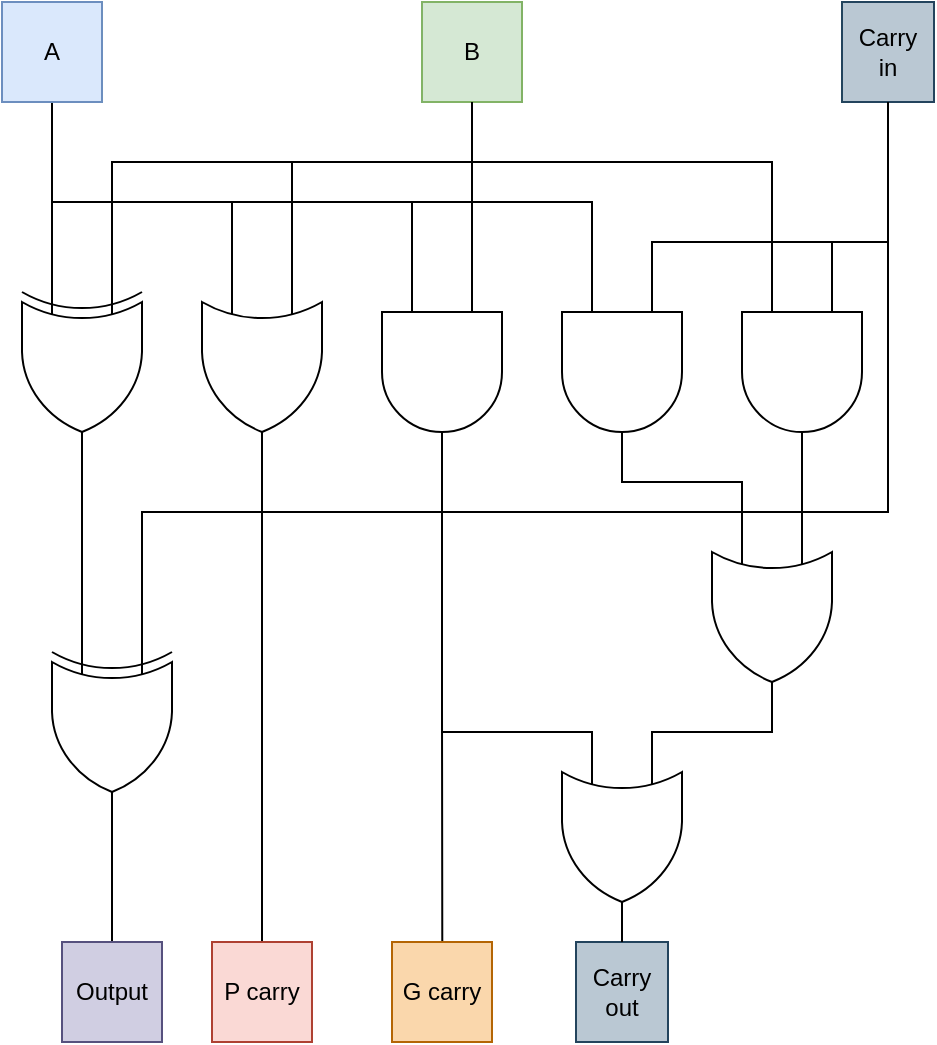 <mxfile version="13.7.3" type="device"><diagram id="HXkrEbdJb-TZXvurKwUL" name="Page-1"><mxGraphModel dx="782" dy="766" grid="1" gridSize="5" guides="1" tooltips="1" connect="1" arrows="1" fold="1" page="1" pageScale="1" pageWidth="827" pageHeight="1169" math="0" shadow="0"><root><mxCell id="0"/><mxCell id="1" parent="0"/><mxCell id="UWAfLW0navCCMFlqOWJi-104" style="edgeStyle=orthogonalEdgeStyle;rounded=0;orthogonalLoop=1;jettySize=auto;html=1;entryX=0;entryY=0.75;entryDx=0;entryDy=0;entryPerimeter=0;endArrow=none;endFill=0;strokeColor=#000000;" parent="1" source="UWAfLW0navCCMFlqOWJi-1" target="UWAfLW0navCCMFlqOWJi-3" edge="1"><mxGeometry relative="1" as="geometry"/></mxCell><mxCell id="UWAfLW0navCCMFlqOWJi-1" value="A" style="rounded=0;whiteSpace=wrap;html=1;fillColor=#dae8fc;strokeColor=#6c8ebf;" parent="1" vertex="1"><mxGeometry x="280" y="40" width="50" height="50" as="geometry"/></mxCell><mxCell id="UWAfLW0navCCMFlqOWJi-105" style="edgeStyle=orthogonalEdgeStyle;rounded=0;orthogonalLoop=1;jettySize=auto;html=1;entryX=0;entryY=0.25;entryDx=0;entryDy=0;entryPerimeter=0;endArrow=none;endFill=0;strokeColor=#000000;" parent="1" source="UWAfLW0navCCMFlqOWJi-2" target="UWAfLW0navCCMFlqOWJi-3" edge="1"><mxGeometry relative="1" as="geometry"><Array as="points"><mxPoint x="515" y="120"/><mxPoint x="335" y="120"/></Array></mxGeometry></mxCell><mxCell id="UWAfLW0navCCMFlqOWJi-106" style="edgeStyle=orthogonalEdgeStyle;rounded=0;orthogonalLoop=1;jettySize=auto;html=1;entryX=0;entryY=0.25;entryDx=0;entryDy=0;entryPerimeter=0;endArrow=none;endFill=0;strokeColor=#000000;" parent="1" source="UWAfLW0navCCMFlqOWJi-2" target="UWAfLW0navCCMFlqOWJi-103" edge="1"><mxGeometry relative="1" as="geometry"/></mxCell><mxCell id="UWAfLW0navCCMFlqOWJi-2" value="B" style="rounded=0;whiteSpace=wrap;html=1;fillColor=#d5e8d4;strokeColor=#82b366;" parent="1" vertex="1"><mxGeometry x="490" y="40" width="50" height="50" as="geometry"/></mxCell><mxCell id="UWAfLW0navCCMFlqOWJi-101" style="edgeStyle=orthogonalEdgeStyle;rounded=0;orthogonalLoop=1;jettySize=auto;html=1;exitX=1;exitY=0.5;exitDx=0;exitDy=0;exitPerimeter=0;entryX=0;entryY=0.75;entryDx=0;entryDy=0;entryPerimeter=0;endArrow=none;endFill=0;strokeColor=#000000;" parent="1" source="UWAfLW0navCCMFlqOWJi-3" target="UWAfLW0navCCMFlqOWJi-100" edge="1"><mxGeometry relative="1" as="geometry"><Array as="points"><mxPoint x="320" y="335"/><mxPoint x="320" y="335"/></Array></mxGeometry></mxCell><mxCell id="UWAfLW0navCCMFlqOWJi-3" value="" style="verticalLabelPosition=bottom;shadow=0;dashed=0;align=center;html=1;verticalAlign=top;shape=mxgraph.electrical.logic_gates.logic_gate;operation=xor;direction=south;" parent="1" vertex="1"><mxGeometry x="290" y="175" width="60" height="100" as="geometry"/></mxCell><mxCell id="UWAfLW0navCCMFlqOWJi-7" value="Carry&lt;br&gt;in" style="rounded=0;whiteSpace=wrap;html=1;fillColor=#bac8d3;strokeColor=#23445d;" parent="1" vertex="1"><mxGeometry x="700" y="40" width="46" height="50" as="geometry"/></mxCell><mxCell id="UWAfLW0navCCMFlqOWJi-109" style="edgeStyle=orthogonalEdgeStyle;rounded=0;orthogonalLoop=1;jettySize=auto;html=1;entryX=0.5;entryY=0;entryDx=0;entryDy=0;endArrow=none;endFill=0;strokeColor=#000000;" parent="1" source="UWAfLW0navCCMFlqOWJi-100" target="UWAfLW0navCCMFlqOWJi-108" edge="1"><mxGeometry relative="1" as="geometry"/></mxCell><mxCell id="UWAfLW0navCCMFlqOWJi-124" style="edgeStyle=orthogonalEdgeStyle;rounded=0;orthogonalLoop=1;jettySize=auto;html=1;exitX=0;exitY=0.25;exitDx=0;exitDy=0;exitPerimeter=0;entryX=0.5;entryY=1;entryDx=0;entryDy=0;endArrow=none;endFill=0;strokeColor=#000000;" parent="1" source="UWAfLW0navCCMFlqOWJi-100" target="UWAfLW0navCCMFlqOWJi-7" edge="1"><mxGeometry relative="1" as="geometry"><Array as="points"><mxPoint x="350" y="295"/><mxPoint x="723" y="295"/></Array></mxGeometry></mxCell><mxCell id="UWAfLW0navCCMFlqOWJi-100" value="" style="verticalLabelPosition=bottom;shadow=0;dashed=0;align=center;html=1;verticalAlign=top;shape=mxgraph.electrical.logic_gates.logic_gate;operation=xor;direction=south;" parent="1" vertex="1"><mxGeometry x="305" y="355" width="60" height="100" as="geometry"/></mxCell><mxCell id="UWAfLW0navCCMFlqOWJi-107" style="edgeStyle=orthogonalEdgeStyle;rounded=0;orthogonalLoop=1;jettySize=auto;html=1;exitX=0;exitY=0.75;exitDx=0;exitDy=0;exitPerimeter=0;endArrow=none;endFill=0;strokeColor=#000000;" parent="1" source="UWAfLW0navCCMFlqOWJi-103" edge="1"><mxGeometry relative="1" as="geometry"><mxPoint x="305.0" y="100.0" as="targetPoint"/><Array as="points"><mxPoint x="485" y="140"/><mxPoint x="305" y="140"/></Array></mxGeometry></mxCell><mxCell id="UWAfLW0navCCMFlqOWJi-117" style="edgeStyle=orthogonalEdgeStyle;rounded=0;orthogonalLoop=1;jettySize=auto;html=1;exitX=1;exitY=0.5;exitDx=0;exitDy=0;exitPerimeter=0;endArrow=none;endFill=0;strokeColor=#000000;" parent="1" source="UWAfLW0navCCMFlqOWJi-103" edge="1"><mxGeometry relative="1" as="geometry"><mxPoint x="500.143" y="510" as="targetPoint"/></mxGeometry></mxCell><mxCell id="UWAfLW0navCCMFlqOWJi-103" value="" style="verticalLabelPosition=bottom;shadow=0;dashed=0;align=center;html=1;verticalAlign=top;shape=mxgraph.electrical.logic_gates.logic_gate;operation=and;direction=south;" parent="1" vertex="1"><mxGeometry x="470" y="175" width="60" height="100" as="geometry"/></mxCell><mxCell id="UWAfLW0navCCMFlqOWJi-108" value="Output" style="rounded=0;whiteSpace=wrap;html=1;fillColor=#d0cee2;strokeColor=#56517e;" parent="1" vertex="1"><mxGeometry x="310" y="510" width="50" height="50" as="geometry"/></mxCell><mxCell id="UWAfLW0navCCMFlqOWJi-111" style="edgeStyle=orthogonalEdgeStyle;rounded=0;orthogonalLoop=1;jettySize=auto;html=1;exitX=0;exitY=0.25;exitDx=0;exitDy=0;exitPerimeter=0;endArrow=none;endFill=0;strokeColor=#000000;" parent="1" source="UWAfLW0navCCMFlqOWJi-110" edge="1"><mxGeometry relative="1" as="geometry"><mxPoint x="425" y="120" as="targetPoint"/></mxGeometry></mxCell><mxCell id="UWAfLW0navCCMFlqOWJi-112" style="edgeStyle=orthogonalEdgeStyle;rounded=0;orthogonalLoop=1;jettySize=auto;html=1;exitX=0;exitY=0.75;exitDx=0;exitDy=0;exitPerimeter=0;endArrow=none;endFill=0;strokeColor=#000000;" parent="1" source="UWAfLW0navCCMFlqOWJi-110" edge="1"><mxGeometry relative="1" as="geometry"><mxPoint x="395" y="140" as="targetPoint"/></mxGeometry></mxCell><mxCell id="UWAfLW0navCCMFlqOWJi-114" style="edgeStyle=orthogonalEdgeStyle;rounded=0;orthogonalLoop=1;jettySize=auto;html=1;entryX=0.5;entryY=0;entryDx=0;entryDy=0;endArrow=none;endFill=0;strokeColor=#000000;" parent="1" source="UWAfLW0navCCMFlqOWJi-110" target="UWAfLW0navCCMFlqOWJi-113" edge="1"><mxGeometry relative="1" as="geometry"/></mxCell><mxCell id="UWAfLW0navCCMFlqOWJi-110" value="" style="verticalLabelPosition=bottom;shadow=0;dashed=0;align=center;html=1;verticalAlign=top;shape=mxgraph.electrical.logic_gates.logic_gate;operation=or;direction=south;" parent="1" vertex="1"><mxGeometry x="380" y="175" width="60" height="100" as="geometry"/></mxCell><mxCell id="UWAfLW0navCCMFlqOWJi-113" value="P carry" style="rounded=0;whiteSpace=wrap;html=1;fillColor=#fad9d5;strokeColor=#ae4132;" parent="1" vertex="1"><mxGeometry x="385" y="510" width="50" height="50" as="geometry"/></mxCell><mxCell id="UWAfLW0navCCMFlqOWJi-115" value="G carry" style="rounded=0;whiteSpace=wrap;html=1;fillColor=#fad7ac;strokeColor=#b46504;" parent="1" vertex="1"><mxGeometry x="475" y="510" width="50" height="50" as="geometry"/></mxCell><mxCell id="UWAfLW0navCCMFlqOWJi-116" value="Carry&lt;br&gt;out" style="rounded=0;whiteSpace=wrap;html=1;fillColor=#bac8d3;strokeColor=#23445d;" parent="1" vertex="1"><mxGeometry x="567" y="510" width="46" height="50" as="geometry"/></mxCell><mxCell id="UWAfLW0navCCMFlqOWJi-120" style="edgeStyle=orthogonalEdgeStyle;rounded=0;orthogonalLoop=1;jettySize=auto;html=1;exitX=0;exitY=0.75;exitDx=0;exitDy=0;exitPerimeter=0;endArrow=none;endFill=0;strokeColor=#000000;" parent="1" source="UWAfLW0navCCMFlqOWJi-118" edge="1"><mxGeometry relative="1" as="geometry"><mxPoint x="485" y="140" as="targetPoint"/><Array as="points"><mxPoint x="575" y="140"/></Array></mxGeometry></mxCell><mxCell id="UWAfLW0navCCMFlqOWJi-121" style="edgeStyle=orthogonalEdgeStyle;rounded=0;orthogonalLoop=1;jettySize=auto;html=1;exitX=0;exitY=0.25;exitDx=0;exitDy=0;exitPerimeter=0;entryX=0.5;entryY=1;entryDx=0;entryDy=0;endArrow=none;endFill=0;strokeColor=#000000;" parent="1" source="UWAfLW0navCCMFlqOWJi-118" target="UWAfLW0navCCMFlqOWJi-7" edge="1"><mxGeometry relative="1" as="geometry"><Array as="points"><mxPoint x="605" y="160"/><mxPoint x="723" y="160"/></Array></mxGeometry></mxCell><mxCell id="UWAfLW0navCCMFlqOWJi-130" style="edgeStyle=orthogonalEdgeStyle;rounded=0;orthogonalLoop=1;jettySize=auto;html=1;entryX=0;entryY=0.75;entryDx=0;entryDy=0;entryPerimeter=0;endArrow=none;endFill=0;strokeColor=#000000;" parent="1" source="UWAfLW0navCCMFlqOWJi-118" target="UWAfLW0navCCMFlqOWJi-128" edge="1"><mxGeometry relative="1" as="geometry"><Array as="points"><mxPoint x="590" y="280"/><mxPoint x="650" y="280"/></Array></mxGeometry></mxCell><mxCell id="UWAfLW0navCCMFlqOWJi-118" value="" style="verticalLabelPosition=bottom;shadow=0;dashed=0;align=center;html=1;verticalAlign=top;shape=mxgraph.electrical.logic_gates.logic_gate;operation=and;direction=south;" parent="1" vertex="1"><mxGeometry x="560" y="175" width="60" height="100" as="geometry"/></mxCell><mxCell id="UWAfLW0navCCMFlqOWJi-122" style="edgeStyle=orthogonalEdgeStyle;rounded=0;orthogonalLoop=1;jettySize=auto;html=1;exitX=0;exitY=0.25;exitDx=0;exitDy=0;exitPerimeter=0;endArrow=none;endFill=0;strokeColor=#000000;" parent="1" source="UWAfLW0navCCMFlqOWJi-119" edge="1"><mxGeometry relative="1" as="geometry"><mxPoint x="695" y="160" as="targetPoint"/></mxGeometry></mxCell><mxCell id="UWAfLW0navCCMFlqOWJi-123" style="edgeStyle=orthogonalEdgeStyle;rounded=0;orthogonalLoop=1;jettySize=auto;html=1;exitX=0;exitY=0.75;exitDx=0;exitDy=0;exitPerimeter=0;entryX=0.5;entryY=1;entryDx=0;entryDy=0;endArrow=none;endFill=0;strokeColor=#000000;" parent="1" source="UWAfLW0navCCMFlqOWJi-119" target="UWAfLW0navCCMFlqOWJi-2" edge="1"><mxGeometry relative="1" as="geometry"><Array as="points"><mxPoint x="665" y="120"/><mxPoint x="515" y="120"/></Array></mxGeometry></mxCell><mxCell id="UWAfLW0navCCMFlqOWJi-129" style="edgeStyle=orthogonalEdgeStyle;rounded=0;orthogonalLoop=1;jettySize=auto;html=1;entryX=0;entryY=0.25;entryDx=0;entryDy=0;entryPerimeter=0;endArrow=none;endFill=0;strokeColor=#000000;" parent="1" source="UWAfLW0navCCMFlqOWJi-119" target="UWAfLW0navCCMFlqOWJi-128" edge="1"><mxGeometry relative="1" as="geometry"/></mxCell><mxCell id="UWAfLW0navCCMFlqOWJi-119" value="" style="verticalLabelPosition=bottom;shadow=0;dashed=0;align=center;html=1;verticalAlign=top;shape=mxgraph.electrical.logic_gates.logic_gate;operation=and;direction=south;" parent="1" vertex="1"><mxGeometry x="650" y="175" width="60" height="100" as="geometry"/></mxCell><mxCell id="UWAfLW0navCCMFlqOWJi-132" style="edgeStyle=orthogonalEdgeStyle;rounded=0;orthogonalLoop=1;jettySize=auto;html=1;entryX=0;entryY=0.25;entryDx=0;entryDy=0;entryPerimeter=0;endArrow=none;endFill=0;strokeColor=#000000;" parent="1" source="UWAfLW0navCCMFlqOWJi-128" target="UWAfLW0navCCMFlqOWJi-131" edge="1"><mxGeometry relative="1" as="geometry"><Array as="points"><mxPoint x="665" y="405"/><mxPoint x="605" y="405"/></Array></mxGeometry></mxCell><mxCell id="UWAfLW0navCCMFlqOWJi-128" value="" style="verticalLabelPosition=bottom;shadow=0;dashed=0;align=center;html=1;verticalAlign=top;shape=mxgraph.electrical.logic_gates.logic_gate;operation=or;direction=south;" parent="1" vertex="1"><mxGeometry x="635" y="300" width="60" height="100" as="geometry"/></mxCell><mxCell id="UWAfLW0navCCMFlqOWJi-133" style="edgeStyle=orthogonalEdgeStyle;rounded=0;orthogonalLoop=1;jettySize=auto;html=1;exitX=0;exitY=0.75;exitDx=0;exitDy=0;exitPerimeter=0;endArrow=none;endFill=0;strokeColor=#000000;" parent="1" source="UWAfLW0navCCMFlqOWJi-131" edge="1"><mxGeometry relative="1" as="geometry"><mxPoint x="500" y="385" as="targetPoint"/><Array as="points"><mxPoint x="575" y="405"/><mxPoint x="500" y="405"/></Array></mxGeometry></mxCell><mxCell id="UWAfLW0navCCMFlqOWJi-131" value="" style="verticalLabelPosition=bottom;shadow=0;dashed=0;align=center;html=1;verticalAlign=top;shape=mxgraph.electrical.logic_gates.logic_gate;operation=or;direction=south;" parent="1" vertex="1"><mxGeometry x="560" y="410" width="60" height="100" as="geometry"/></mxCell></root></mxGraphModel></diagram></mxfile>